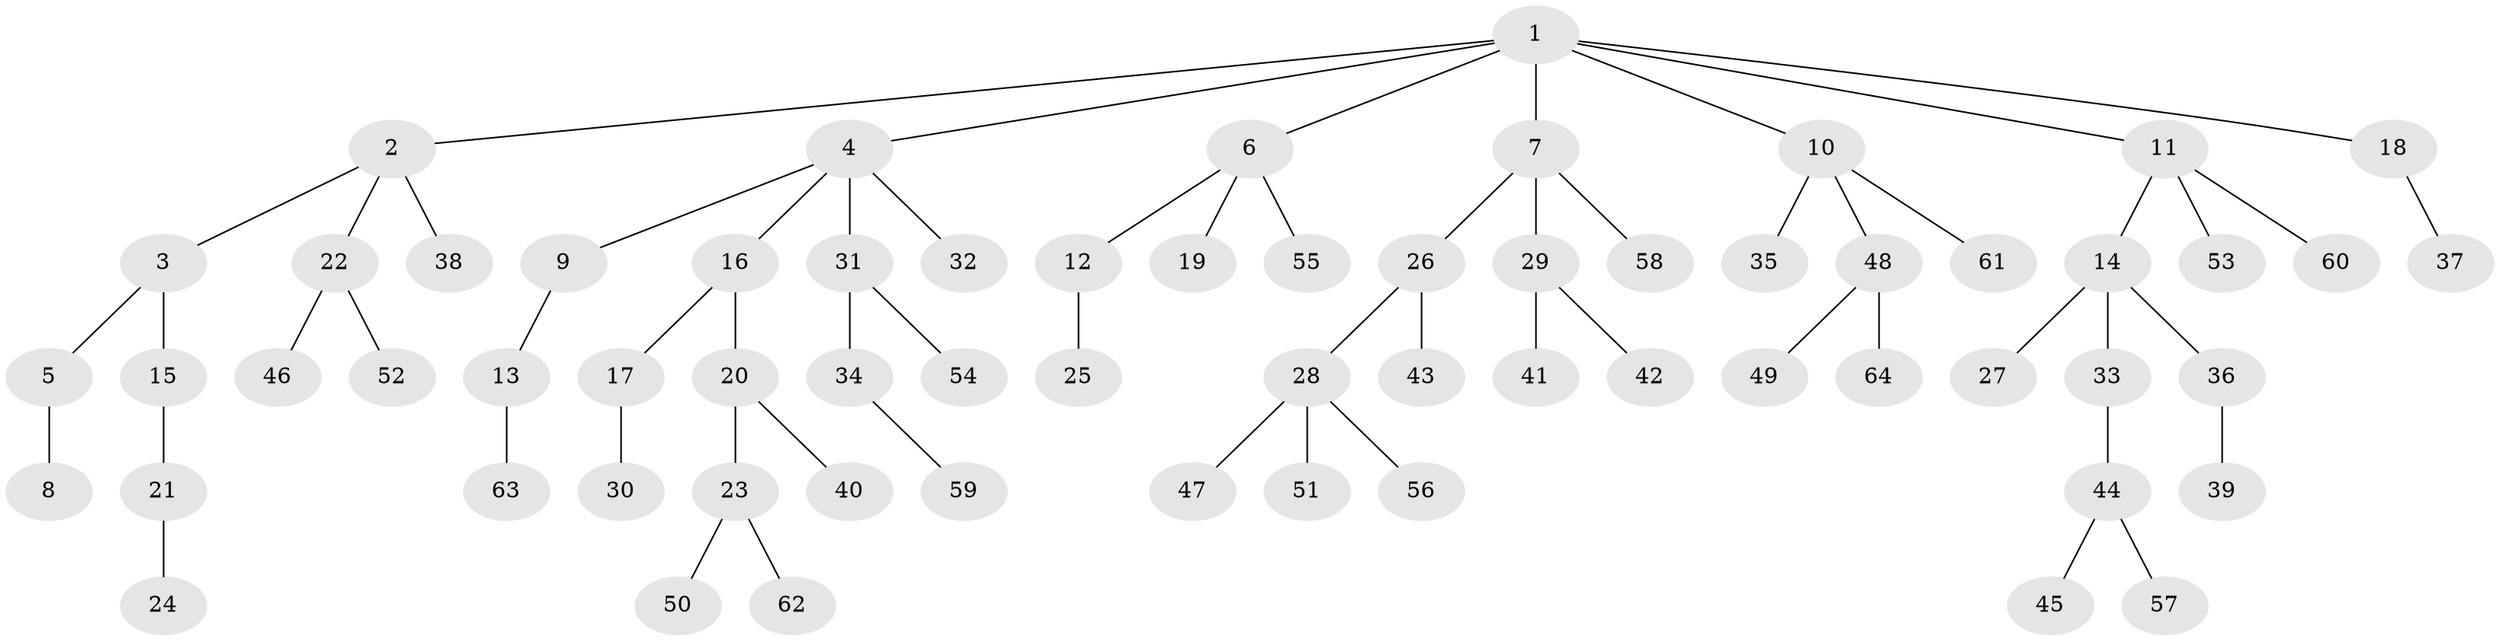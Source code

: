 // coarse degree distribution, {9: 0.024390243902439025, 5: 0.04878048780487805, 6: 0.024390243902439025, 1: 0.5609756097560976, 3: 0.0975609756097561, 2: 0.24390243902439024}
// Generated by graph-tools (version 1.1) at 2025/42/03/06/25 10:42:04]
// undirected, 64 vertices, 63 edges
graph export_dot {
graph [start="1"]
  node [color=gray90,style=filled];
  1;
  2;
  3;
  4;
  5;
  6;
  7;
  8;
  9;
  10;
  11;
  12;
  13;
  14;
  15;
  16;
  17;
  18;
  19;
  20;
  21;
  22;
  23;
  24;
  25;
  26;
  27;
  28;
  29;
  30;
  31;
  32;
  33;
  34;
  35;
  36;
  37;
  38;
  39;
  40;
  41;
  42;
  43;
  44;
  45;
  46;
  47;
  48;
  49;
  50;
  51;
  52;
  53;
  54;
  55;
  56;
  57;
  58;
  59;
  60;
  61;
  62;
  63;
  64;
  1 -- 2;
  1 -- 4;
  1 -- 6;
  1 -- 7;
  1 -- 10;
  1 -- 11;
  1 -- 18;
  2 -- 3;
  2 -- 22;
  2 -- 38;
  3 -- 5;
  3 -- 15;
  4 -- 9;
  4 -- 16;
  4 -- 31;
  4 -- 32;
  5 -- 8;
  6 -- 12;
  6 -- 19;
  6 -- 55;
  7 -- 26;
  7 -- 29;
  7 -- 58;
  9 -- 13;
  10 -- 35;
  10 -- 48;
  10 -- 61;
  11 -- 14;
  11 -- 53;
  11 -- 60;
  12 -- 25;
  13 -- 63;
  14 -- 27;
  14 -- 33;
  14 -- 36;
  15 -- 21;
  16 -- 17;
  16 -- 20;
  17 -- 30;
  18 -- 37;
  20 -- 23;
  20 -- 40;
  21 -- 24;
  22 -- 46;
  22 -- 52;
  23 -- 50;
  23 -- 62;
  26 -- 28;
  26 -- 43;
  28 -- 47;
  28 -- 51;
  28 -- 56;
  29 -- 41;
  29 -- 42;
  31 -- 34;
  31 -- 54;
  33 -- 44;
  34 -- 59;
  36 -- 39;
  44 -- 45;
  44 -- 57;
  48 -- 49;
  48 -- 64;
}
